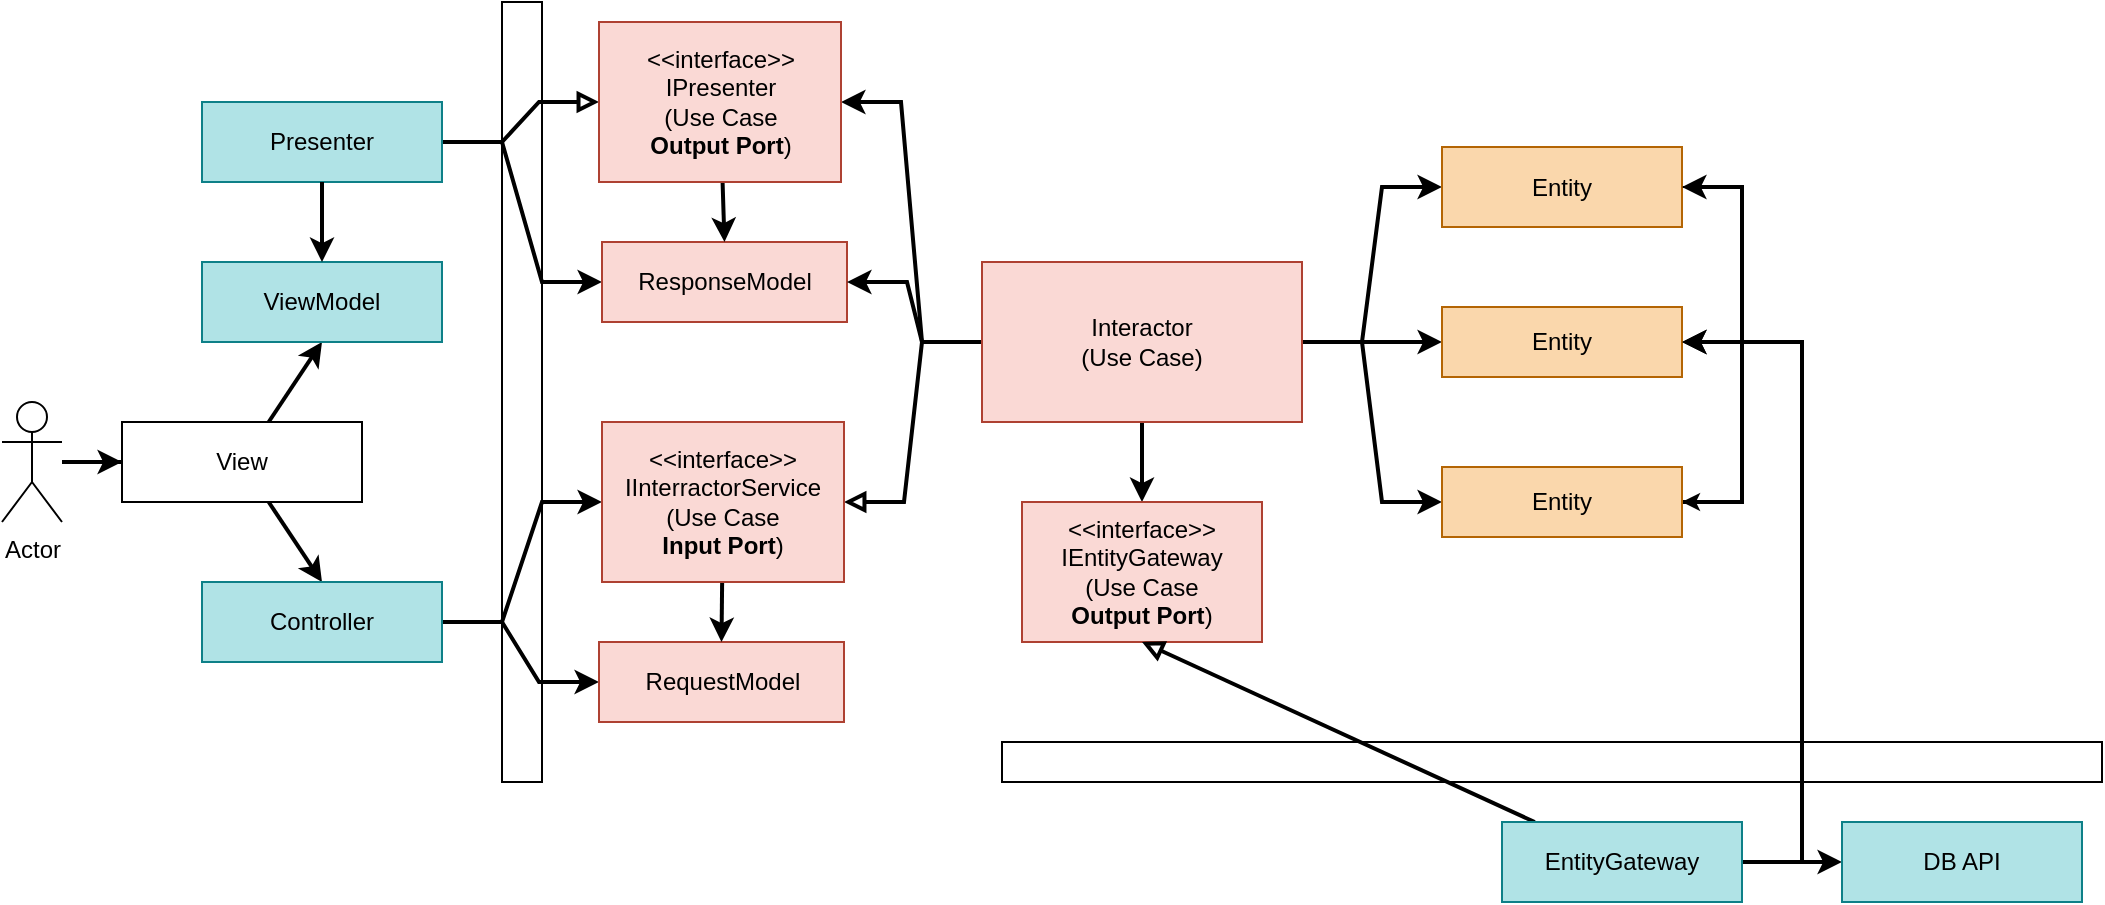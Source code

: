 <mxfile version="26.0.16">
  <diagram name="Page-1" id="1xhPxDpLFEAQdd-5zjlr">
    <mxGraphModel dx="1154" dy="854" grid="1" gridSize="10" guides="1" tooltips="1" connect="1" arrows="1" fold="1" page="1" pageScale="1" pageWidth="850" pageHeight="1100" math="0" shadow="0">
      <root>
        <mxCell id="0" />
        <mxCell id="1" parent="0" />
        <mxCell id="jcHjggWgnQgo-y2qkfZS-4" value="" style="rounded=0;whiteSpace=wrap;html=1;" vertex="1" parent="1">
          <mxGeometry x="270" y="30" width="20" height="390" as="geometry" />
        </mxCell>
        <mxCell id="jcHjggWgnQgo-y2qkfZS-37" style="edgeStyle=entityRelationEdgeStyle;rounded=0;orthogonalLoop=1;jettySize=auto;html=1;strokeWidth=2;" edge="1" parent="1" source="jcHjggWgnQgo-y2qkfZS-1" target="jcHjggWgnQgo-y2qkfZS-2">
          <mxGeometry relative="1" as="geometry" />
        </mxCell>
        <mxCell id="jcHjggWgnQgo-y2qkfZS-1" value="Actor" style="shape=umlActor;verticalLabelPosition=bottom;verticalAlign=top;html=1;outlineConnect=0;" vertex="1" parent="1">
          <mxGeometry x="20" y="230" width="30" height="60" as="geometry" />
        </mxCell>
        <mxCell id="jcHjggWgnQgo-y2qkfZS-24" style="rounded=0;orthogonalLoop=1;jettySize=auto;html=1;entryX=0.5;entryY=1;entryDx=0;entryDy=0;strokeWidth=2;" edge="1" parent="1" source="jcHjggWgnQgo-y2qkfZS-2" target="jcHjggWgnQgo-y2qkfZS-22">
          <mxGeometry relative="1" as="geometry" />
        </mxCell>
        <mxCell id="jcHjggWgnQgo-y2qkfZS-36" style="rounded=0;orthogonalLoop=1;jettySize=auto;html=1;entryX=0.5;entryY=0;entryDx=0;entryDy=0;strokeWidth=2;" edge="1" parent="1" source="jcHjggWgnQgo-y2qkfZS-2" target="jcHjggWgnQgo-y2qkfZS-5">
          <mxGeometry relative="1" as="geometry" />
        </mxCell>
        <mxCell id="jcHjggWgnQgo-y2qkfZS-2" value="View" style="rounded=0;whiteSpace=wrap;html=1;" vertex="1" parent="1">
          <mxGeometry x="80" y="240" width="120" height="40" as="geometry" />
        </mxCell>
        <mxCell id="jcHjggWgnQgo-y2qkfZS-28" style="edgeStyle=entityRelationEdgeStyle;rounded=0;orthogonalLoop=1;jettySize=auto;html=1;entryX=0;entryY=0.5;entryDx=0;entryDy=0;strokeWidth=2;" edge="1" parent="1" source="jcHjggWgnQgo-y2qkfZS-5" target="jcHjggWgnQgo-y2qkfZS-20">
          <mxGeometry relative="1" as="geometry" />
        </mxCell>
        <mxCell id="jcHjggWgnQgo-y2qkfZS-31" style="edgeStyle=entityRelationEdgeStyle;rounded=0;orthogonalLoop=1;jettySize=auto;html=1;strokeWidth=2;" edge="1" parent="1" source="jcHjggWgnQgo-y2qkfZS-5" target="jcHjggWgnQgo-y2qkfZS-29">
          <mxGeometry relative="1" as="geometry" />
        </mxCell>
        <mxCell id="jcHjggWgnQgo-y2qkfZS-5" value="Controller" style="rounded=0;whiteSpace=wrap;html=1;fillColor=#b0e3e6;strokeColor=#0e8088;" vertex="1" parent="1">
          <mxGeometry x="120" y="320" width="120" height="40" as="geometry" />
        </mxCell>
        <mxCell id="jcHjggWgnQgo-y2qkfZS-11" value="" style="rounded=0;whiteSpace=wrap;html=1;" vertex="1" parent="1">
          <mxGeometry x="520" y="400" width="550" height="20" as="geometry" />
        </mxCell>
        <mxCell id="jcHjggWgnQgo-y2qkfZS-26" style="edgeStyle=entityRelationEdgeStyle;rounded=0;orthogonalLoop=1;jettySize=auto;html=1;entryX=0;entryY=0.5;entryDx=0;entryDy=0;strokeWidth=2;" edge="1" parent="1" source="jcHjggWgnQgo-y2qkfZS-12" target="jcHjggWgnQgo-y2qkfZS-13">
          <mxGeometry relative="1" as="geometry" />
        </mxCell>
        <mxCell id="jcHjggWgnQgo-y2qkfZS-34" style="edgeStyle=entityRelationEdgeStyle;rounded=0;orthogonalLoop=1;jettySize=auto;html=1;endArrow=block;endFill=0;strokeWidth=2;" edge="1" parent="1" source="jcHjggWgnQgo-y2qkfZS-12" target="jcHjggWgnQgo-y2qkfZS-32">
          <mxGeometry relative="1" as="geometry" />
        </mxCell>
        <mxCell id="jcHjggWgnQgo-y2qkfZS-12" value="Presenter" style="rounded=0;whiteSpace=wrap;html=1;fillColor=#b0e3e6;strokeColor=#0e8088;" vertex="1" parent="1">
          <mxGeometry x="120" y="80" width="120" height="40" as="geometry" />
        </mxCell>
        <mxCell id="jcHjggWgnQgo-y2qkfZS-13" value="ResponseModel" style="rounded=0;whiteSpace=wrap;html=1;fillColor=#fad9d5;strokeColor=#ae4132;" vertex="1" parent="1">
          <mxGeometry x="320" y="150" width="122.5" height="40" as="geometry" />
        </mxCell>
        <mxCell id="jcHjggWgnQgo-y2qkfZS-45" style="edgeStyle=entityRelationEdgeStyle;rounded=0;orthogonalLoop=1;jettySize=auto;html=1;entryX=0;entryY=0.5;entryDx=0;entryDy=0;strokeWidth=2;" edge="1" parent="1" source="jcHjggWgnQgo-y2qkfZS-16" target="jcHjggWgnQgo-y2qkfZS-39">
          <mxGeometry relative="1" as="geometry" />
        </mxCell>
        <mxCell id="jcHjggWgnQgo-y2qkfZS-46" style="edgeStyle=entityRelationEdgeStyle;rounded=0;orthogonalLoop=1;jettySize=auto;html=1;entryX=0;entryY=0.5;entryDx=0;entryDy=0;strokeWidth=2;" edge="1" parent="1" source="jcHjggWgnQgo-y2qkfZS-16" target="jcHjggWgnQgo-y2qkfZS-38">
          <mxGeometry relative="1" as="geometry" />
        </mxCell>
        <mxCell id="jcHjggWgnQgo-y2qkfZS-47" style="edgeStyle=entityRelationEdgeStyle;rounded=0;orthogonalLoop=1;jettySize=auto;html=1;strokeWidth=2;" edge="1" parent="1" source="jcHjggWgnQgo-y2qkfZS-16" target="jcHjggWgnQgo-y2qkfZS-40">
          <mxGeometry relative="1" as="geometry" />
        </mxCell>
        <mxCell id="jcHjggWgnQgo-y2qkfZS-48" style="edgeStyle=entityRelationEdgeStyle;rounded=0;orthogonalLoop=1;jettySize=auto;html=1;entryX=1;entryY=0.5;entryDx=0;entryDy=0;strokeWidth=2;" edge="1" parent="1" source="jcHjggWgnQgo-y2qkfZS-16" target="jcHjggWgnQgo-y2qkfZS-13">
          <mxGeometry relative="1" as="geometry" />
        </mxCell>
        <mxCell id="jcHjggWgnQgo-y2qkfZS-50" style="edgeStyle=entityRelationEdgeStyle;rounded=0;orthogonalLoop=1;jettySize=auto;html=1;endArrow=block;endFill=0;strokeWidth=2;" edge="1" parent="1" source="jcHjggWgnQgo-y2qkfZS-16" target="jcHjggWgnQgo-y2qkfZS-29">
          <mxGeometry relative="1" as="geometry" />
        </mxCell>
        <mxCell id="jcHjggWgnQgo-y2qkfZS-60" style="rounded=0;orthogonalLoop=1;jettySize=auto;html=1;entryX=0.5;entryY=0;entryDx=0;entryDy=0;strokeWidth=2;" edge="1" parent="1" source="jcHjggWgnQgo-y2qkfZS-16" target="jcHjggWgnQgo-y2qkfZS-54">
          <mxGeometry relative="1" as="geometry" />
        </mxCell>
        <mxCell id="jcHjggWgnQgo-y2qkfZS-62" style="edgeStyle=entityRelationEdgeStyle;rounded=0;orthogonalLoop=1;jettySize=auto;html=1;entryX=1;entryY=0.5;entryDx=0;entryDy=0;strokeWidth=2;" edge="1" parent="1" source="jcHjggWgnQgo-y2qkfZS-16" target="jcHjggWgnQgo-y2qkfZS-32">
          <mxGeometry relative="1" as="geometry" />
        </mxCell>
        <mxCell id="jcHjggWgnQgo-y2qkfZS-16" value="Interactor&lt;br&gt;(Use Case)" style="rounded=0;whiteSpace=wrap;html=1;fillColor=#fad9d5;strokeColor=#ae4132;" vertex="1" parent="1">
          <mxGeometry x="510" y="160" width="160" height="80" as="geometry" />
        </mxCell>
        <mxCell id="jcHjggWgnQgo-y2qkfZS-20" value="RequestModel" style="rounded=0;whiteSpace=wrap;html=1;fillColor=#fad9d5;strokeColor=#ae4132;" vertex="1" parent="1">
          <mxGeometry x="318.5" y="350" width="122.5" height="40" as="geometry" />
        </mxCell>
        <mxCell id="jcHjggWgnQgo-y2qkfZS-22" value="ViewModel" style="rounded=0;whiteSpace=wrap;html=1;fillColor=#b0e3e6;strokeColor=#0e8088;" vertex="1" parent="1">
          <mxGeometry x="120" y="160" width="120" height="40" as="geometry" />
        </mxCell>
        <mxCell id="jcHjggWgnQgo-y2qkfZS-25" style="rounded=0;orthogonalLoop=1;jettySize=auto;html=1;entryX=0.5;entryY=0;entryDx=0;entryDy=0;strokeWidth=2;" edge="1" parent="1" source="jcHjggWgnQgo-y2qkfZS-12" target="jcHjggWgnQgo-y2qkfZS-22">
          <mxGeometry relative="1" as="geometry" />
        </mxCell>
        <mxCell id="jcHjggWgnQgo-y2qkfZS-30" style="rounded=0;orthogonalLoop=1;jettySize=auto;html=1;entryX=0.5;entryY=0;entryDx=0;entryDy=0;strokeWidth=2;" edge="1" parent="1" source="jcHjggWgnQgo-y2qkfZS-29" target="jcHjggWgnQgo-y2qkfZS-20">
          <mxGeometry relative="1" as="geometry" />
        </mxCell>
        <mxCell id="jcHjggWgnQgo-y2qkfZS-29" value="&amp;lt;&amp;lt;interface&amp;gt;&amp;gt;&lt;br&gt;IInterractorService&lt;br&gt;(Use Case &lt;br&gt;&lt;b&gt;Input Port&lt;/b&gt;)" style="rounded=0;whiteSpace=wrap;html=1;fillColor=#fad9d5;strokeColor=#ae4132;" vertex="1" parent="1">
          <mxGeometry x="320" y="240" width="121" height="80" as="geometry" />
        </mxCell>
        <mxCell id="jcHjggWgnQgo-y2qkfZS-33" style="rounded=0;orthogonalLoop=1;jettySize=auto;html=1;entryX=0.5;entryY=0;entryDx=0;entryDy=0;strokeWidth=2;" edge="1" parent="1" source="jcHjggWgnQgo-y2qkfZS-32" target="jcHjggWgnQgo-y2qkfZS-13">
          <mxGeometry relative="1" as="geometry" />
        </mxCell>
        <mxCell id="jcHjggWgnQgo-y2qkfZS-32" value="&amp;lt;&amp;lt;interface&amp;gt;&amp;gt;&lt;br&gt;IPresenter&lt;br&gt;(Use Case &lt;br&gt;&lt;b&gt;Output Port&lt;/b&gt;)" style="rounded=0;whiteSpace=wrap;html=1;fillColor=#fad9d5;strokeColor=#ae4132;" vertex="1" parent="1">
          <mxGeometry x="318.5" y="40" width="121" height="80" as="geometry" />
        </mxCell>
        <mxCell id="jcHjggWgnQgo-y2qkfZS-54" value="&amp;lt;&amp;lt;interface&amp;gt;&amp;gt;&lt;br&gt;IEntityGateway&lt;br&gt;(Use Case &lt;br&gt;&lt;b&gt;Output Port&lt;/b&gt;)" style="rounded=0;whiteSpace=wrap;html=1;fillColor=#fad9d5;strokeColor=#ae4132;" vertex="1" parent="1">
          <mxGeometry x="530" y="280" width="120" height="70" as="geometry" />
        </mxCell>
        <mxCell id="jcHjggWgnQgo-y2qkfZS-57" style="rounded=0;orthogonalLoop=1;jettySize=auto;html=1;entryX=0.5;entryY=1;entryDx=0;entryDy=0;strokeWidth=2;endArrow=block;endFill=0;" edge="1" parent="1" source="jcHjggWgnQgo-y2qkfZS-55" target="jcHjggWgnQgo-y2qkfZS-54">
          <mxGeometry relative="1" as="geometry" />
        </mxCell>
        <mxCell id="jcHjggWgnQgo-y2qkfZS-58" style="edgeStyle=entityRelationEdgeStyle;rounded=0;orthogonalLoop=1;jettySize=auto;html=1;entryX=0;entryY=0.5;entryDx=0;entryDy=0;strokeWidth=2;" edge="1" parent="1" source="jcHjggWgnQgo-y2qkfZS-55" target="jcHjggWgnQgo-y2qkfZS-56">
          <mxGeometry relative="1" as="geometry" />
        </mxCell>
        <mxCell id="jcHjggWgnQgo-y2qkfZS-59" style="edgeStyle=entityRelationEdgeStyle;rounded=0;orthogonalLoop=1;jettySize=auto;html=1;entryX=1;entryY=0.5;entryDx=0;entryDy=0;strokeWidth=2;" edge="1" parent="1" source="jcHjggWgnQgo-y2qkfZS-55" target="jcHjggWgnQgo-y2qkfZS-39">
          <mxGeometry relative="1" as="geometry" />
        </mxCell>
        <mxCell id="jcHjggWgnQgo-y2qkfZS-55" value="EntityGateway" style="rounded=0;whiteSpace=wrap;html=1;fillColor=#b0e3e6;strokeColor=#0e8088;" vertex="1" parent="1">
          <mxGeometry x="770" y="440" width="120" height="40" as="geometry" />
        </mxCell>
        <mxCell id="jcHjggWgnQgo-y2qkfZS-56" value="DB API" style="rounded=0;whiteSpace=wrap;html=1;fillColor=#b0e3e6;strokeColor=#0e8088;" vertex="1" parent="1">
          <mxGeometry x="940" y="440" width="120" height="40" as="geometry" />
        </mxCell>
        <mxCell id="jcHjggWgnQgo-y2qkfZS-41" style="edgeStyle=entityRelationEdgeStyle;rounded=0;orthogonalLoop=1;jettySize=auto;html=1;entryX=1;entryY=0.5;entryDx=0;entryDy=0;" edge="1" parent="1" source="jcHjggWgnQgo-y2qkfZS-38" target="jcHjggWgnQgo-y2qkfZS-40">
          <mxGeometry relative="1" as="geometry" />
        </mxCell>
        <mxCell id="jcHjggWgnQgo-y2qkfZS-38" value="Entity" style="rounded=0;whiteSpace=wrap;html=1;container=0;fillColor=#fad7ac;strokeColor=#b46504;" vertex="1" parent="1">
          <mxGeometry x="740" y="102.5" width="120" height="40" as="geometry" />
        </mxCell>
        <mxCell id="jcHjggWgnQgo-y2qkfZS-39" value="Entity" style="rounded=0;whiteSpace=wrap;html=1;container=0;fillColor=#fad7ac;strokeColor=#b46504;" vertex="1" parent="1">
          <mxGeometry x="740" y="182.5" width="120" height="35" as="geometry" />
        </mxCell>
        <mxCell id="jcHjggWgnQgo-y2qkfZS-42" style="edgeStyle=entityRelationEdgeStyle;rounded=0;orthogonalLoop=1;jettySize=auto;html=1;strokeWidth=2;" edge="1" parent="1" source="jcHjggWgnQgo-y2qkfZS-40" target="jcHjggWgnQgo-y2qkfZS-38">
          <mxGeometry relative="1" as="geometry" />
        </mxCell>
        <mxCell id="jcHjggWgnQgo-y2qkfZS-44" style="edgeStyle=entityRelationEdgeStyle;rounded=0;orthogonalLoop=1;jettySize=auto;html=1;entryX=1;entryY=0.5;entryDx=0;entryDy=0;strokeWidth=2;" edge="1" parent="1" source="jcHjggWgnQgo-y2qkfZS-40" target="jcHjggWgnQgo-y2qkfZS-39">
          <mxGeometry relative="1" as="geometry" />
        </mxCell>
        <mxCell id="jcHjggWgnQgo-y2qkfZS-40" value="Entity" style="rounded=0;whiteSpace=wrap;html=1;container=0;fillColor=#fad7ac;strokeColor=#b46504;" vertex="1" parent="1">
          <mxGeometry x="740" y="262.5" width="120" height="35" as="geometry" />
        </mxCell>
      </root>
    </mxGraphModel>
  </diagram>
</mxfile>

